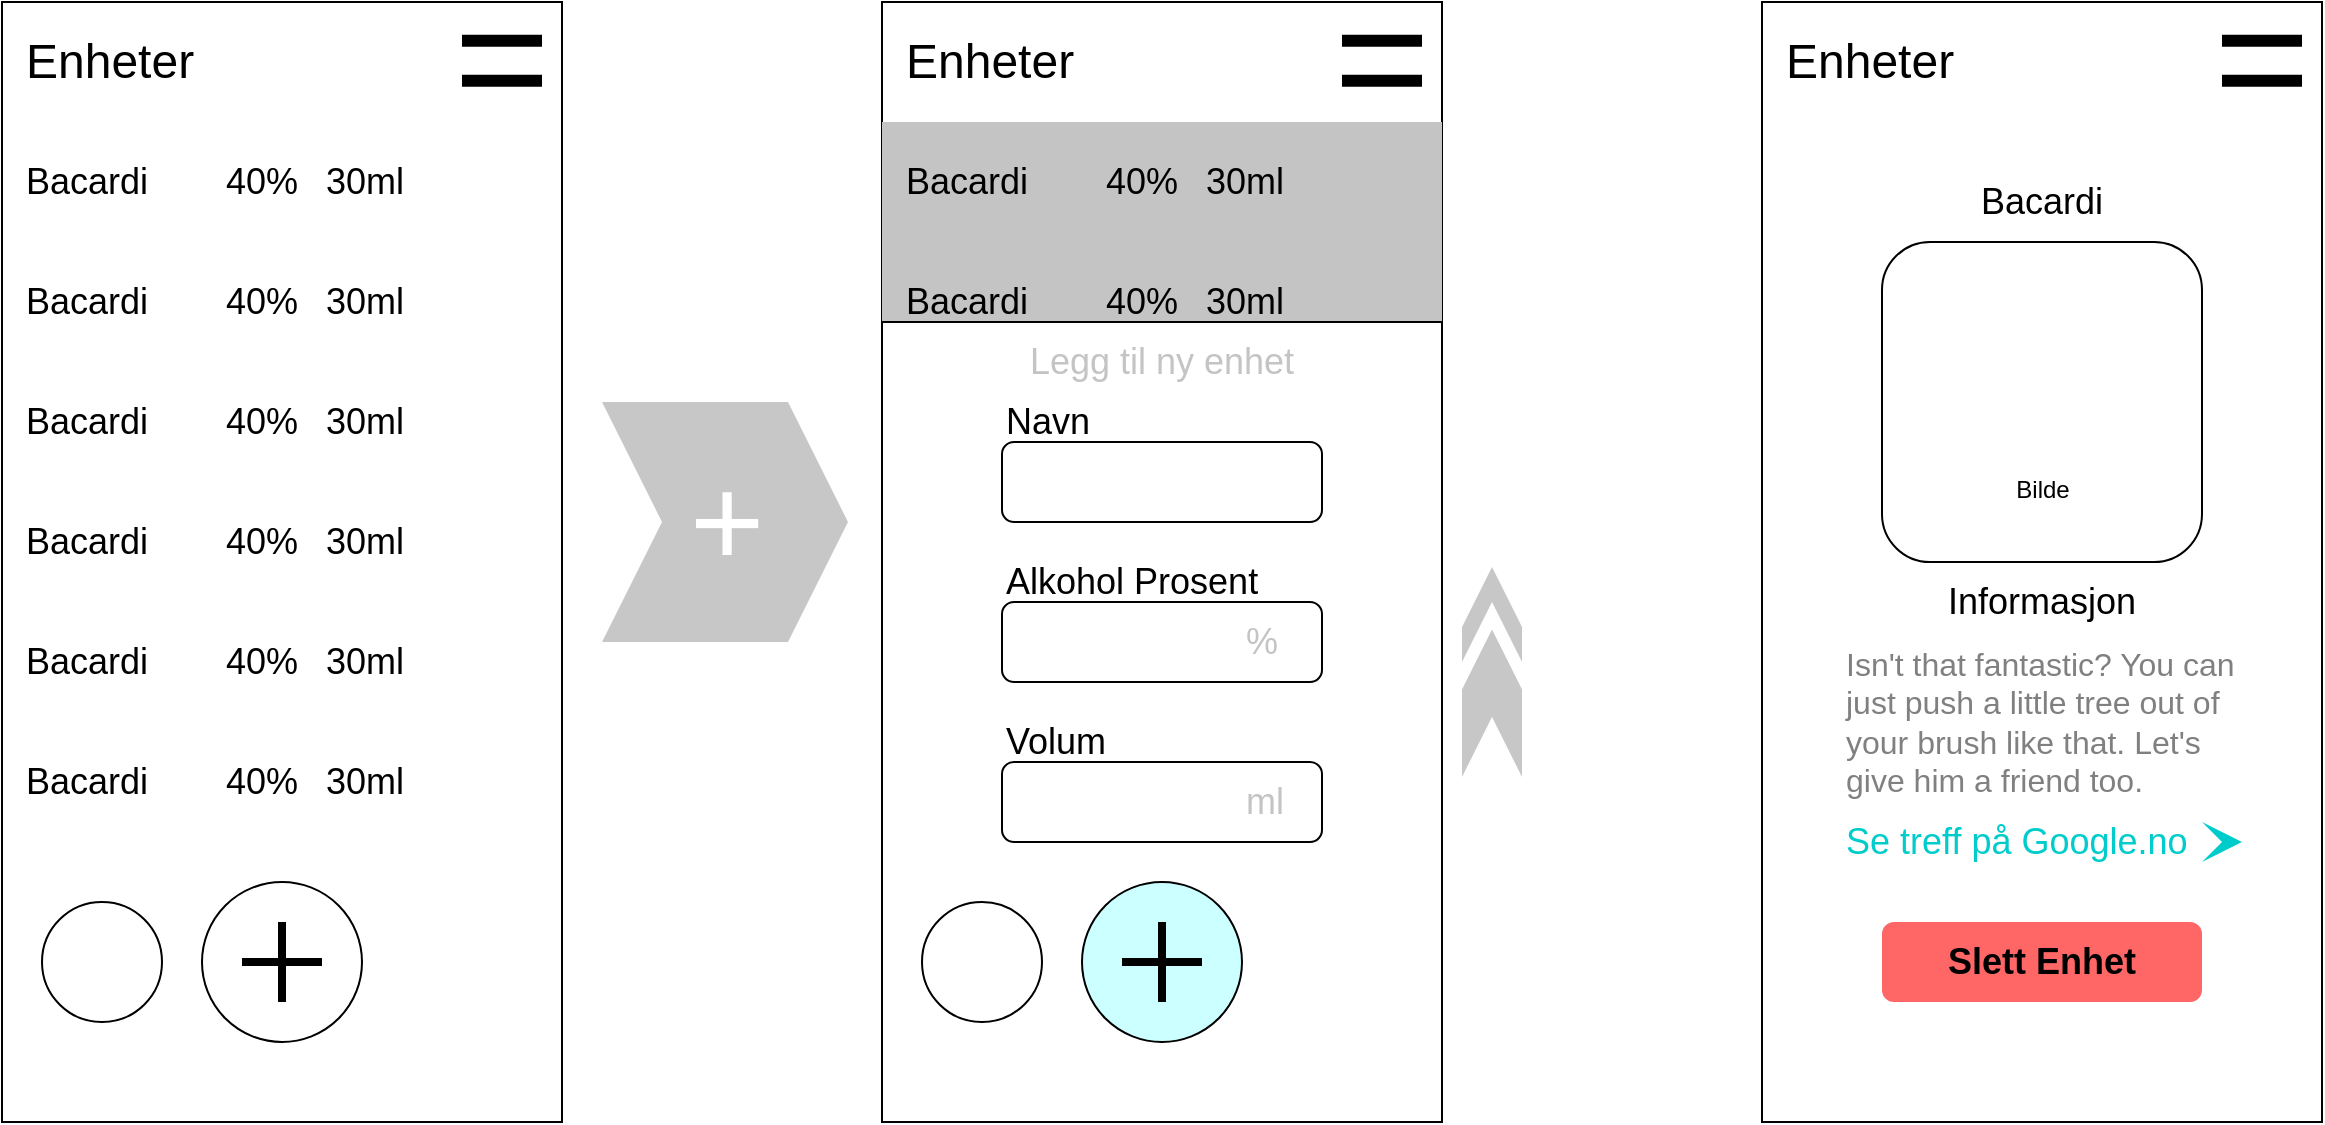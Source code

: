 <mxfile version="15.2.5" type="device"><diagram id="7_vzxhTbwXwMeLURRyNr" name="Page-1"><mxGraphModel dx="1627" dy="935" grid="1" gridSize="10" guides="1" tooltips="1" connect="0" arrows="0" fold="1" page="1" pageScale="1" pageWidth="827" pageHeight="1169" math="0" shadow="0"><root><mxCell id="0"/><mxCell id="1" value="Base Phone" style="locked=1;" parent="0"/><mxCell id="6KrHyGJjl-sLQc3RgJx--14" value="" style="rounded=0;whiteSpace=wrap;html=1;" parent="1" vertex="1"><mxGeometry width="280" height="560" as="geometry"/></mxCell><mxCell id="LEPAdyr9kieLyu3FZ4h3-8" value="" style="group;fillColor=none;strokeColor=none;" parent="1" vertex="1" connectable="0"><mxGeometry width="280" height="60" as="geometry"/></mxCell><mxCell id="6KrHyGJjl-sLQc3RgJx--41" value="Enheter" style="text;html=1;strokeColor=none;fillColor=none;align=left;verticalAlign=middle;whiteSpace=wrap;rounded=0;fontSize=24;" parent="LEPAdyr9kieLyu3FZ4h3-8" vertex="1"><mxGeometry x="10" y="10" width="190" height="40" as="geometry"/></mxCell><mxCell id="LEPAdyr9kieLyu3FZ4h3-6" value="" style="group;fillColor=none;" parent="LEPAdyr9kieLyu3FZ4h3-8" vertex="1" connectable="0"><mxGeometry x="220" width="60" height="60" as="geometry"/></mxCell><mxCell id="LEPAdyr9kieLyu3FZ4h3-5" value="" style="rounded=0;whiteSpace=wrap;html=1;fillColor=none;strokeColor=none;" parent="LEPAdyr9kieLyu3FZ4h3-6" vertex="1"><mxGeometry width="60" height="60" as="geometry"/></mxCell><mxCell id="N4ZxpNlvDH7QiRQBErcT-71" value="" style="endArrow=none;html=1;entryX=0;entryY=0;entryDx=0;entryDy=0;strokeWidth=6;exitX=1;exitY=0;exitDx=0;exitDy=0;rounded=1;sketch=0;" parent="LEPAdyr9kieLyu3FZ4h3-6" edge="1"><mxGeometry width="50" height="50" relative="1" as="geometry"><mxPoint x="50" y="19.32" as="sourcePoint"/><mxPoint x="10" y="19.32" as="targetPoint"/></mxGeometry></mxCell><mxCell id="N4ZxpNlvDH7QiRQBErcT-73" value="" style="endArrow=none;html=1;entryX=0;entryY=1;entryDx=0;entryDy=0;strokeWidth=6;exitX=1;exitY=1;exitDx=0;exitDy=0;" parent="LEPAdyr9kieLyu3FZ4h3-6" edge="1"><mxGeometry width="50" height="50" relative="1" as="geometry"><mxPoint x="50" y="39.32" as="sourcePoint"/><mxPoint x="10" y="39.32" as="targetPoint"/></mxGeometry></mxCell><mxCell id="LEPAdyr9kieLyu3FZ4h3-7" value="" style="rounded=0;whiteSpace=wrap;html=1;fillColor=none;strokeColor=none;" parent="LEPAdyr9kieLyu3FZ4h3-8" vertex="1"><mxGeometry width="280" height="60" as="geometry"/></mxCell><mxCell id="LEPAdyr9kieLyu3FZ4h3-207" value="" style="rounded=0;whiteSpace=wrap;html=1;" parent="1" vertex="1"><mxGeometry x="440" width="280" height="560" as="geometry"/></mxCell><mxCell id="LEPAdyr9kieLyu3FZ4h3-208" value="" style="group;fillColor=none;strokeColor=none;" parent="1" vertex="1" connectable="0"><mxGeometry x="440" width="280" height="60" as="geometry"/></mxCell><mxCell id="LEPAdyr9kieLyu3FZ4h3-209" value="Enheter" style="text;html=1;strokeColor=none;fillColor=none;align=left;verticalAlign=middle;whiteSpace=wrap;rounded=0;fontSize=24;" parent="LEPAdyr9kieLyu3FZ4h3-208" vertex="1"><mxGeometry x="10" y="10" width="190" height="40" as="geometry"/></mxCell><mxCell id="LEPAdyr9kieLyu3FZ4h3-210" value="" style="group;fillColor=none;" parent="LEPAdyr9kieLyu3FZ4h3-208" vertex="1" connectable="0"><mxGeometry x="220" width="60" height="60" as="geometry"/></mxCell><mxCell id="LEPAdyr9kieLyu3FZ4h3-211" value="" style="rounded=0;whiteSpace=wrap;html=1;fillColor=none;strokeColor=none;" parent="LEPAdyr9kieLyu3FZ4h3-210" vertex="1"><mxGeometry width="60" height="60" as="geometry"/></mxCell><mxCell id="LEPAdyr9kieLyu3FZ4h3-212" value="" style="endArrow=none;html=1;entryX=0;entryY=0;entryDx=0;entryDy=0;strokeWidth=6;exitX=1;exitY=0;exitDx=0;exitDy=0;rounded=1;sketch=0;" parent="LEPAdyr9kieLyu3FZ4h3-210" edge="1"><mxGeometry width="50" height="50" relative="1" as="geometry"><mxPoint x="50" y="19.32" as="sourcePoint"/><mxPoint x="10" y="19.32" as="targetPoint"/></mxGeometry></mxCell><mxCell id="LEPAdyr9kieLyu3FZ4h3-213" value="" style="endArrow=none;html=1;entryX=0;entryY=1;entryDx=0;entryDy=0;strokeWidth=6;exitX=1;exitY=1;exitDx=0;exitDy=0;" parent="LEPAdyr9kieLyu3FZ4h3-210" edge="1"><mxGeometry width="50" height="50" relative="1" as="geometry"><mxPoint x="50" y="39.32" as="sourcePoint"/><mxPoint x="10" y="39.32" as="targetPoint"/></mxGeometry></mxCell><mxCell id="LEPAdyr9kieLyu3FZ4h3-214" value="" style="rounded=0;whiteSpace=wrap;html=1;fillColor=none;strokeColor=none;" parent="LEPAdyr9kieLyu3FZ4h3-208" vertex="1"><mxGeometry width="280" height="60" as="geometry"/></mxCell><mxCell id="LEPAdyr9kieLyu3FZ4h3-330" value="" style="rounded=0;whiteSpace=wrap;html=1;" parent="1" vertex="1"><mxGeometry x="880" width="280" height="560" as="geometry"/></mxCell><mxCell id="LEPAdyr9kieLyu3FZ4h3-331" value="" style="group;fillColor=none;strokeColor=none;" parent="1" vertex="1" connectable="0"><mxGeometry x="880" width="280" height="60" as="geometry"/></mxCell><mxCell id="LEPAdyr9kieLyu3FZ4h3-332" value="Enheter" style="text;html=1;strokeColor=none;fillColor=none;align=left;verticalAlign=middle;whiteSpace=wrap;rounded=0;fontSize=24;" parent="LEPAdyr9kieLyu3FZ4h3-331" vertex="1"><mxGeometry x="10" y="10" width="190" height="40" as="geometry"/></mxCell><mxCell id="LEPAdyr9kieLyu3FZ4h3-333" value="" style="group;fillColor=none;" parent="LEPAdyr9kieLyu3FZ4h3-331" vertex="1" connectable="0"><mxGeometry x="220" width="60" height="60" as="geometry"/></mxCell><mxCell id="LEPAdyr9kieLyu3FZ4h3-334" value="" style="rounded=0;whiteSpace=wrap;html=1;fillColor=none;strokeColor=none;" parent="LEPAdyr9kieLyu3FZ4h3-333" vertex="1"><mxGeometry width="60" height="60" as="geometry"/></mxCell><mxCell id="LEPAdyr9kieLyu3FZ4h3-335" value="" style="endArrow=none;html=1;entryX=0;entryY=0;entryDx=0;entryDy=0;strokeWidth=6;exitX=1;exitY=0;exitDx=0;exitDy=0;rounded=1;sketch=0;" parent="LEPAdyr9kieLyu3FZ4h3-333" edge="1"><mxGeometry width="50" height="50" relative="1" as="geometry"><mxPoint x="50" y="19.32" as="sourcePoint"/><mxPoint x="10" y="19.32" as="targetPoint"/></mxGeometry></mxCell><mxCell id="LEPAdyr9kieLyu3FZ4h3-336" value="" style="endArrow=none;html=1;entryX=0;entryY=1;entryDx=0;entryDy=0;strokeWidth=6;exitX=1;exitY=1;exitDx=0;exitDy=0;" parent="LEPAdyr9kieLyu3FZ4h3-333" edge="1"><mxGeometry width="50" height="50" relative="1" as="geometry"><mxPoint x="50" y="39.32" as="sourcePoint"/><mxPoint x="10" y="39.32" as="targetPoint"/></mxGeometry></mxCell><mxCell id="LEPAdyr9kieLyu3FZ4h3-337" value="" style="rounded=0;whiteSpace=wrap;html=1;fillColor=none;strokeColor=none;" parent="LEPAdyr9kieLyu3FZ4h3-331" vertex="1"><mxGeometry width="280" height="60" as="geometry"/></mxCell><mxCell id="LEPAdyr9kieLyu3FZ4h3-95" value="Phone Content" style="" parent="0"/><mxCell id="LEPAdyr9kieLyu3FZ4h3-96" value="" style="rounded=0;whiteSpace=wrap;html=1;fontSize=24;strokeColor=none;align=left;fillColor=none;" parent="LEPAdyr9kieLyu3FZ4h3-95" vertex="1"><mxGeometry y="60" width="280" height="500" as="geometry"/></mxCell><mxCell id="LEPAdyr9kieLyu3FZ4h3-97" value="" style="group" parent="LEPAdyr9kieLyu3FZ4h3-95" vertex="1" connectable="0"><mxGeometry y="60" width="280" height="60" as="geometry"/></mxCell><mxCell id="LEPAdyr9kieLyu3FZ4h3-98" value="" style="rounded=0;whiteSpace=wrap;html=1;strokeColor=none;fillColor=none;" parent="LEPAdyr9kieLyu3FZ4h3-97" vertex="1"><mxGeometry width="280" height="60" as="geometry"/></mxCell><mxCell id="LEPAdyr9kieLyu3FZ4h3-100" value="Bacardi" style="text;html=1;strokeColor=none;fillColor=none;align=left;verticalAlign=middle;whiteSpace=wrap;rounded=0;fontSize=18;fontStyle=0" parent="LEPAdyr9kieLyu3FZ4h3-97" vertex="1"><mxGeometry x="10" y="10" width="100" height="40" as="geometry"/></mxCell><mxCell id="LEPAdyr9kieLyu3FZ4h3-101" value="40%" style="text;html=1;strokeColor=none;fillColor=none;align=left;verticalAlign=middle;whiteSpace=wrap;rounded=0;fontSize=18;fontStyle=0" parent="LEPAdyr9kieLyu3FZ4h3-97" vertex="1"><mxGeometry x="110" y="10" width="50" height="40" as="geometry"/></mxCell><mxCell id="LEPAdyr9kieLyu3FZ4h3-102" value="30ml" style="text;html=1;strokeColor=none;fillColor=none;align=left;verticalAlign=middle;whiteSpace=wrap;rounded=0;fontSize=18;fontStyle=0" parent="LEPAdyr9kieLyu3FZ4h3-97" vertex="1"><mxGeometry x="160" y="10" width="50" height="40" as="geometry"/></mxCell><mxCell id="LEPAdyr9kieLyu3FZ4h3-268" value="" style="shape=image;html=1;verticalAlign=top;verticalLabelPosition=bottom;labelBackgroundColor=#ffffff;imageAspect=0;aspect=fixed;image=https://cdn1.iconfinder.com/data/icons/metroicons/black/i.png;rounded=1;fontSize=17;fontColor=#00CCCC;strokeColor=#00CCCC;fillColor=#C7C7C7;" parent="LEPAdyr9kieLyu3FZ4h3-97" vertex="1"><mxGeometry x="230" y="10" width="40" height="40" as="geometry"/></mxCell><mxCell id="LEPAdyr9kieLyu3FZ4h3-228" value="" style="rounded=0;whiteSpace=wrap;html=1;fontSize=24;strokeColor=none;align=left;fillColor=#C4C4C4;" parent="LEPAdyr9kieLyu3FZ4h3-95" vertex="1"><mxGeometry x="440" y="60" width="280" height="500" as="geometry"/></mxCell><mxCell id="LEPAdyr9kieLyu3FZ4h3-241" value="" style="group" parent="LEPAdyr9kieLyu3FZ4h3-95" vertex="1" connectable="0"><mxGeometry x="440" y="180" width="280" height="60" as="geometry"/></mxCell><mxCell id="LEPAdyr9kieLyu3FZ4h3-242" value="" style="rounded=0;whiteSpace=wrap;html=1;strokeColor=none;fillColor=none;" parent="LEPAdyr9kieLyu3FZ4h3-241" vertex="1"><mxGeometry width="280" height="60" as="geometry"/></mxCell><mxCell id="LEPAdyr9kieLyu3FZ4h3-243" value="" style="shape=image;html=1;verticalAlign=top;verticalLabelPosition=bottom;labelBackgroundColor=#ffffff;imageAspect=0;aspect=fixed;image=https://cdn1.iconfinder.com/data/icons/freeline/32/drink_glass_liquor_vine_wine-128.png;strokeColor=default;fillColor=default;" parent="LEPAdyr9kieLyu3FZ4h3-241" vertex="1"><mxGeometry x="10" y="10" width="40" height="40" as="geometry"/></mxCell><mxCell id="LEPAdyr9kieLyu3FZ4h3-244" value="Bacardi" style="text;html=1;strokeColor=none;fillColor=none;align=left;verticalAlign=middle;whiteSpace=wrap;rounded=0;fontSize=18;fontStyle=0" parent="LEPAdyr9kieLyu3FZ4h3-241" vertex="1"><mxGeometry x="60" y="10" width="100" height="40" as="geometry"/></mxCell><mxCell id="LEPAdyr9kieLyu3FZ4h3-245" value="40%" style="text;html=1;strokeColor=none;fillColor=none;align=left;verticalAlign=middle;whiteSpace=wrap;rounded=0;fontSize=18;fontStyle=0" parent="LEPAdyr9kieLyu3FZ4h3-241" vertex="1"><mxGeometry x="160" y="10" width="50" height="40" as="geometry"/></mxCell><mxCell id="LEPAdyr9kieLyu3FZ4h3-246" value="30ml" style="text;html=1;strokeColor=none;fillColor=none;align=left;verticalAlign=middle;whiteSpace=wrap;rounded=0;fontSize=18;fontStyle=0" parent="LEPAdyr9kieLyu3FZ4h3-241" vertex="1"><mxGeometry x="210" y="10" width="50" height="40" as="geometry"/></mxCell><mxCell id="LEPAdyr9kieLyu3FZ4h3-316" value="" style="group" parent="LEPAdyr9kieLyu3FZ4h3-95" vertex="1" connectable="0"><mxGeometry x="440" y="120" width="280" height="60" as="geometry"/></mxCell><mxCell id="LEPAdyr9kieLyu3FZ4h3-317" value="" style="rounded=0;whiteSpace=wrap;html=1;strokeColor=none;fillColor=none;" parent="LEPAdyr9kieLyu3FZ4h3-316" vertex="1"><mxGeometry width="280" height="60" as="geometry"/></mxCell><mxCell id="LEPAdyr9kieLyu3FZ4h3-318" value="Bacardi" style="text;html=1;strokeColor=none;fillColor=none;align=left;verticalAlign=middle;whiteSpace=wrap;rounded=0;fontSize=18;fontStyle=0" parent="LEPAdyr9kieLyu3FZ4h3-316" vertex="1"><mxGeometry x="10" y="10" width="100" height="40" as="geometry"/></mxCell><mxCell id="LEPAdyr9kieLyu3FZ4h3-319" value="40%" style="text;html=1;strokeColor=none;fillColor=none;align=left;verticalAlign=middle;whiteSpace=wrap;rounded=0;fontSize=18;fontStyle=0" parent="LEPAdyr9kieLyu3FZ4h3-316" vertex="1"><mxGeometry x="110" y="10" width="50" height="40" as="geometry"/></mxCell><mxCell id="LEPAdyr9kieLyu3FZ4h3-320" value="30ml" style="text;html=1;strokeColor=none;fillColor=none;align=left;verticalAlign=middle;whiteSpace=wrap;rounded=0;fontSize=18;fontStyle=0" parent="LEPAdyr9kieLyu3FZ4h3-316" vertex="1"><mxGeometry x="160" y="10" width="50" height="40" as="geometry"/></mxCell><mxCell id="LEPAdyr9kieLyu3FZ4h3-321" value="" style="shape=image;html=1;verticalAlign=top;verticalLabelPosition=bottom;labelBackgroundColor=#ffffff;imageAspect=0;aspect=fixed;image=https://cdn1.iconfinder.com/data/icons/metroicons/black/i.png;rounded=1;fontSize=17;fontColor=#00CCCC;strokeColor=#00CCCC;fillColor=#C7C7C7;" parent="LEPAdyr9kieLyu3FZ4h3-316" vertex="1"><mxGeometry x="230" y="10" width="40" height="40" as="geometry"/></mxCell><mxCell id="LEPAdyr9kieLyu3FZ4h3-248" value="" style="rounded=0;whiteSpace=wrap;html=1;fontSize=18;strokeColor=default;fillColor=#FFFFFF;align=left;" parent="LEPAdyr9kieLyu3FZ4h3-95" vertex="1"><mxGeometry x="440" y="160" width="280" height="400" as="geometry"/></mxCell><mxCell id="LEPAdyr9kieLyu3FZ4h3-249" value="Legg til ny enhet" style="text;html=1;strokeColor=none;fillColor=none;align=center;verticalAlign=middle;whiteSpace=wrap;rounded=0;fontSize=18;fontColor=#C4C4C4;" parent="LEPAdyr9kieLyu3FZ4h3-95" vertex="1"><mxGeometry x="440" y="160" width="280" height="40" as="geometry"/></mxCell><mxCell id="LEPAdyr9kieLyu3FZ4h3-252" value="" style="group" parent="LEPAdyr9kieLyu3FZ4h3-95" vertex="1" connectable="0"><mxGeometry x="500" y="200" width="160" height="60" as="geometry"/></mxCell><mxCell id="LEPAdyr9kieLyu3FZ4h3-250" value="" style="rounded=1;whiteSpace=wrap;html=1;fontSize=18;fontColor=#C4C4C4;strokeColor=default;fillColor=#FFFFFF;align=left;" parent="LEPAdyr9kieLyu3FZ4h3-252" vertex="1"><mxGeometry y="20" width="160" height="40" as="geometry"/></mxCell><mxCell id="LEPAdyr9kieLyu3FZ4h3-251" value="Navn" style="text;html=1;strokeColor=none;fillColor=none;align=left;verticalAlign=middle;whiteSpace=wrap;rounded=0;fontSize=18;fontColor=#000000;" parent="LEPAdyr9kieLyu3FZ4h3-252" vertex="1"><mxGeometry width="160" height="20" as="geometry"/></mxCell><mxCell id="LEPAdyr9kieLyu3FZ4h3-253" value="" style="group" parent="LEPAdyr9kieLyu3FZ4h3-95" vertex="1" connectable="0"><mxGeometry x="500" y="280" width="160" height="60" as="geometry"/></mxCell><mxCell id="LEPAdyr9kieLyu3FZ4h3-254" value="" style="rounded=1;whiteSpace=wrap;html=1;fontSize=18;fontColor=#C4C4C4;strokeColor=default;fillColor=#FFFFFF;align=left;" parent="LEPAdyr9kieLyu3FZ4h3-253" vertex="1"><mxGeometry y="20" width="160" height="40" as="geometry"/></mxCell><mxCell id="LEPAdyr9kieLyu3FZ4h3-255" value="Alkohol Prosent" style="text;html=1;strokeColor=none;fillColor=none;align=left;verticalAlign=middle;whiteSpace=wrap;rounded=0;fontSize=18;fontColor=#000000;" parent="LEPAdyr9kieLyu3FZ4h3-253" vertex="1"><mxGeometry width="160" height="20" as="geometry"/></mxCell><mxCell id="LEPAdyr9kieLyu3FZ4h3-260" value="%" style="text;html=1;strokeColor=none;fillColor=none;align=left;verticalAlign=middle;whiteSpace=wrap;rounded=0;fontSize=18;fontColor=#C4C4C4;" parent="LEPAdyr9kieLyu3FZ4h3-253" vertex="1"><mxGeometry x="120" y="20" width="40" height="40" as="geometry"/></mxCell><mxCell id="LEPAdyr9kieLyu3FZ4h3-310" value="" style="group" parent="LEPAdyr9kieLyu3FZ4h3-95" vertex="1" connectable="0"><mxGeometry x="440" y="60" width="280" height="60" as="geometry"/></mxCell><mxCell id="LEPAdyr9kieLyu3FZ4h3-311" value="" style="rounded=0;whiteSpace=wrap;html=1;strokeColor=none;fillColor=none;" parent="LEPAdyr9kieLyu3FZ4h3-310" vertex="1"><mxGeometry width="280" height="60" as="geometry"/></mxCell><mxCell id="LEPAdyr9kieLyu3FZ4h3-312" value="Bacardi" style="text;html=1;strokeColor=none;fillColor=none;align=left;verticalAlign=middle;whiteSpace=wrap;rounded=0;fontSize=18;fontStyle=0" parent="LEPAdyr9kieLyu3FZ4h3-310" vertex="1"><mxGeometry x="10" y="10" width="100" height="40" as="geometry"/></mxCell><mxCell id="LEPAdyr9kieLyu3FZ4h3-313" value="40%" style="text;html=1;strokeColor=none;fillColor=none;align=left;verticalAlign=middle;whiteSpace=wrap;rounded=0;fontSize=18;fontStyle=0" parent="LEPAdyr9kieLyu3FZ4h3-310" vertex="1"><mxGeometry x="110" y="10" width="50" height="40" as="geometry"/></mxCell><mxCell id="LEPAdyr9kieLyu3FZ4h3-314" value="30ml" style="text;html=1;strokeColor=none;fillColor=none;align=left;verticalAlign=middle;whiteSpace=wrap;rounded=0;fontSize=18;fontStyle=0" parent="LEPAdyr9kieLyu3FZ4h3-310" vertex="1"><mxGeometry x="160" y="10" width="50" height="40" as="geometry"/></mxCell><mxCell id="LEPAdyr9kieLyu3FZ4h3-315" value="" style="shape=image;html=1;verticalAlign=top;verticalLabelPosition=bottom;labelBackgroundColor=#ffffff;imageAspect=0;aspect=fixed;image=https://cdn1.iconfinder.com/data/icons/metroicons/black/i.png;rounded=1;fontSize=17;fontColor=#00CCCC;strokeColor=#00CCCC;fillColor=#C7C7C7;" parent="LEPAdyr9kieLyu3FZ4h3-310" vertex="1"><mxGeometry x="230" y="10" width="40" height="40" as="geometry"/></mxCell><mxCell id="LEPAdyr9kieLyu3FZ4h3-256" value="" style="group" parent="LEPAdyr9kieLyu3FZ4h3-95" vertex="1" connectable="0"><mxGeometry x="500" y="360" width="160" height="60" as="geometry"/></mxCell><mxCell id="LEPAdyr9kieLyu3FZ4h3-257" value="" style="rounded=1;whiteSpace=wrap;html=1;fontSize=18;fontColor=#C4C4C4;strokeColor=default;fillColor=#FFFFFF;align=left;" parent="LEPAdyr9kieLyu3FZ4h3-256" vertex="1"><mxGeometry y="20" width="160" height="40" as="geometry"/></mxCell><mxCell id="LEPAdyr9kieLyu3FZ4h3-258" value="Volum" style="text;html=1;strokeColor=none;fillColor=none;align=left;verticalAlign=middle;whiteSpace=wrap;rounded=0;fontSize=18;fontColor=#000000;" parent="LEPAdyr9kieLyu3FZ4h3-256" vertex="1"><mxGeometry width="160" height="20" as="geometry"/></mxCell><mxCell id="LEPAdyr9kieLyu3FZ4h3-259" value="ml" style="text;html=1;strokeColor=none;fillColor=none;align=left;verticalAlign=middle;whiteSpace=wrap;rounded=0;fontSize=18;fontColor=#C4C4C4;" parent="LEPAdyr9kieLyu3FZ4h3-256" vertex="1"><mxGeometry x="120" y="20" width="40" height="40" as="geometry"/></mxCell><mxCell id="LEPAdyr9kieLyu3FZ4h3-279" value="" style="group" parent="LEPAdyr9kieLyu3FZ4h3-95" vertex="1" connectable="0"><mxGeometry y="120" width="280" height="60" as="geometry"/></mxCell><mxCell id="LEPAdyr9kieLyu3FZ4h3-280" value="" style="rounded=0;whiteSpace=wrap;html=1;strokeColor=none;fillColor=none;" parent="LEPAdyr9kieLyu3FZ4h3-279" vertex="1"><mxGeometry width="280" height="60" as="geometry"/></mxCell><mxCell id="LEPAdyr9kieLyu3FZ4h3-281" value="Bacardi" style="text;html=1;strokeColor=none;fillColor=none;align=left;verticalAlign=middle;whiteSpace=wrap;rounded=0;fontSize=18;fontStyle=0" parent="LEPAdyr9kieLyu3FZ4h3-279" vertex="1"><mxGeometry x="10" y="10" width="100" height="40" as="geometry"/></mxCell><mxCell id="LEPAdyr9kieLyu3FZ4h3-282" value="40%" style="text;html=1;strokeColor=none;fillColor=none;align=left;verticalAlign=middle;whiteSpace=wrap;rounded=0;fontSize=18;fontStyle=0" parent="LEPAdyr9kieLyu3FZ4h3-279" vertex="1"><mxGeometry x="110" y="10" width="50" height="40" as="geometry"/></mxCell><mxCell id="LEPAdyr9kieLyu3FZ4h3-283" value="30ml" style="text;html=1;strokeColor=none;fillColor=none;align=left;verticalAlign=middle;whiteSpace=wrap;rounded=0;fontSize=18;fontStyle=0" parent="LEPAdyr9kieLyu3FZ4h3-279" vertex="1"><mxGeometry x="160" y="10" width="50" height="40" as="geometry"/></mxCell><mxCell id="LEPAdyr9kieLyu3FZ4h3-284" value="" style="shape=image;html=1;verticalAlign=top;verticalLabelPosition=bottom;labelBackgroundColor=#ffffff;imageAspect=0;aspect=fixed;image=https://cdn1.iconfinder.com/data/icons/metroicons/black/i.png;rounded=1;fontSize=17;fontColor=#00CCCC;strokeColor=#00CCCC;fillColor=#C7C7C7;" parent="LEPAdyr9kieLyu3FZ4h3-279" vertex="1"><mxGeometry x="230" y="10" width="40" height="40" as="geometry"/></mxCell><mxCell id="LEPAdyr9kieLyu3FZ4h3-286" value="" style="group" parent="LEPAdyr9kieLyu3FZ4h3-95" vertex="1" connectable="0"><mxGeometry y="180" width="280" height="60" as="geometry"/></mxCell><mxCell id="LEPAdyr9kieLyu3FZ4h3-287" value="" style="rounded=0;whiteSpace=wrap;html=1;strokeColor=none;fillColor=none;" parent="LEPAdyr9kieLyu3FZ4h3-286" vertex="1"><mxGeometry width="280" height="60" as="geometry"/></mxCell><mxCell id="LEPAdyr9kieLyu3FZ4h3-288" value="Bacardi" style="text;html=1;strokeColor=none;fillColor=none;align=left;verticalAlign=middle;whiteSpace=wrap;rounded=0;fontSize=18;fontStyle=0" parent="LEPAdyr9kieLyu3FZ4h3-286" vertex="1"><mxGeometry x="10" y="10" width="100" height="40" as="geometry"/></mxCell><mxCell id="LEPAdyr9kieLyu3FZ4h3-289" value="40%" style="text;html=1;strokeColor=none;fillColor=none;align=left;verticalAlign=middle;whiteSpace=wrap;rounded=0;fontSize=18;fontStyle=0" parent="LEPAdyr9kieLyu3FZ4h3-286" vertex="1"><mxGeometry x="110" y="10" width="50" height="40" as="geometry"/></mxCell><mxCell id="LEPAdyr9kieLyu3FZ4h3-290" value="30ml" style="text;html=1;strokeColor=none;fillColor=none;align=left;verticalAlign=middle;whiteSpace=wrap;rounded=0;fontSize=18;fontStyle=0" parent="LEPAdyr9kieLyu3FZ4h3-286" vertex="1"><mxGeometry x="160" y="10" width="50" height="40" as="geometry"/></mxCell><mxCell id="LEPAdyr9kieLyu3FZ4h3-291" value="" style="shape=image;html=1;verticalAlign=top;verticalLabelPosition=bottom;labelBackgroundColor=#ffffff;imageAspect=0;aspect=fixed;image=https://cdn1.iconfinder.com/data/icons/metroicons/black/i.png;rounded=1;fontSize=17;fontColor=#00CCCC;strokeColor=#00CCCC;fillColor=#C7C7C7;" parent="LEPAdyr9kieLyu3FZ4h3-286" vertex="1"><mxGeometry x="230" y="10" width="40" height="40" as="geometry"/></mxCell><mxCell id="LEPAdyr9kieLyu3FZ4h3-292" value="" style="group" parent="LEPAdyr9kieLyu3FZ4h3-95" vertex="1" connectable="0"><mxGeometry y="240" width="280" height="60" as="geometry"/></mxCell><mxCell id="LEPAdyr9kieLyu3FZ4h3-293" value="" style="rounded=0;whiteSpace=wrap;html=1;strokeColor=none;fillColor=none;" parent="LEPAdyr9kieLyu3FZ4h3-292" vertex="1"><mxGeometry width="280" height="60" as="geometry"/></mxCell><mxCell id="LEPAdyr9kieLyu3FZ4h3-294" value="Bacardi" style="text;html=1;strokeColor=none;fillColor=none;align=left;verticalAlign=middle;whiteSpace=wrap;rounded=0;fontSize=18;fontStyle=0" parent="LEPAdyr9kieLyu3FZ4h3-292" vertex="1"><mxGeometry x="10" y="10" width="100" height="40" as="geometry"/></mxCell><mxCell id="LEPAdyr9kieLyu3FZ4h3-295" value="40%" style="text;html=1;strokeColor=none;fillColor=none;align=left;verticalAlign=middle;whiteSpace=wrap;rounded=0;fontSize=18;fontStyle=0" parent="LEPAdyr9kieLyu3FZ4h3-292" vertex="1"><mxGeometry x="110" y="10" width="50" height="40" as="geometry"/></mxCell><mxCell id="LEPAdyr9kieLyu3FZ4h3-296" value="30ml" style="text;html=1;strokeColor=none;fillColor=none;align=left;verticalAlign=middle;whiteSpace=wrap;rounded=0;fontSize=18;fontStyle=0" parent="LEPAdyr9kieLyu3FZ4h3-292" vertex="1"><mxGeometry x="160" y="10" width="50" height="40" as="geometry"/></mxCell><mxCell id="LEPAdyr9kieLyu3FZ4h3-297" value="" style="shape=image;html=1;verticalAlign=top;verticalLabelPosition=bottom;labelBackgroundColor=#ffffff;imageAspect=0;aspect=fixed;image=https://cdn1.iconfinder.com/data/icons/metroicons/black/i.png;rounded=1;fontSize=17;fontColor=#00CCCC;strokeColor=#00CCCC;fillColor=#C7C7C7;" parent="LEPAdyr9kieLyu3FZ4h3-292" vertex="1"><mxGeometry x="230" y="10" width="40" height="40" as="geometry"/></mxCell><mxCell id="LEPAdyr9kieLyu3FZ4h3-298" value="" style="group" parent="LEPAdyr9kieLyu3FZ4h3-95" vertex="1" connectable="0"><mxGeometry y="300" width="280" height="60" as="geometry"/></mxCell><mxCell id="LEPAdyr9kieLyu3FZ4h3-299" value="" style="rounded=0;whiteSpace=wrap;html=1;strokeColor=none;fillColor=none;" parent="LEPAdyr9kieLyu3FZ4h3-298" vertex="1"><mxGeometry width="280" height="60" as="geometry"/></mxCell><mxCell id="LEPAdyr9kieLyu3FZ4h3-300" value="Bacardi" style="text;html=1;strokeColor=none;fillColor=none;align=left;verticalAlign=middle;whiteSpace=wrap;rounded=0;fontSize=18;fontStyle=0" parent="LEPAdyr9kieLyu3FZ4h3-298" vertex="1"><mxGeometry x="10" y="10" width="100" height="40" as="geometry"/></mxCell><mxCell id="LEPAdyr9kieLyu3FZ4h3-301" value="40%" style="text;html=1;strokeColor=none;fillColor=none;align=left;verticalAlign=middle;whiteSpace=wrap;rounded=0;fontSize=18;fontStyle=0" parent="LEPAdyr9kieLyu3FZ4h3-298" vertex="1"><mxGeometry x="110" y="10" width="50" height="40" as="geometry"/></mxCell><mxCell id="LEPAdyr9kieLyu3FZ4h3-302" value="30ml" style="text;html=1;strokeColor=none;fillColor=none;align=left;verticalAlign=middle;whiteSpace=wrap;rounded=0;fontSize=18;fontStyle=0" parent="LEPAdyr9kieLyu3FZ4h3-298" vertex="1"><mxGeometry x="160" y="10" width="50" height="40" as="geometry"/></mxCell><mxCell id="LEPAdyr9kieLyu3FZ4h3-303" value="" style="shape=image;html=1;verticalAlign=top;verticalLabelPosition=bottom;labelBackgroundColor=#ffffff;imageAspect=0;aspect=fixed;image=https://cdn1.iconfinder.com/data/icons/metroicons/black/i.png;rounded=1;fontSize=17;fontColor=#00CCCC;strokeColor=#00CCCC;fillColor=#C7C7C7;" parent="LEPAdyr9kieLyu3FZ4h3-298" vertex="1"><mxGeometry x="230" y="10" width="40" height="40" as="geometry"/></mxCell><mxCell id="LEPAdyr9kieLyu3FZ4h3-304" value="" style="group" parent="LEPAdyr9kieLyu3FZ4h3-95" vertex="1" connectable="0"><mxGeometry y="360" width="280" height="60" as="geometry"/></mxCell><mxCell id="LEPAdyr9kieLyu3FZ4h3-305" value="" style="rounded=0;whiteSpace=wrap;html=1;strokeColor=none;fillColor=none;" parent="LEPAdyr9kieLyu3FZ4h3-304" vertex="1"><mxGeometry width="280" height="60" as="geometry"/></mxCell><mxCell id="LEPAdyr9kieLyu3FZ4h3-306" value="Bacardi" style="text;html=1;strokeColor=none;fillColor=none;align=left;verticalAlign=middle;whiteSpace=wrap;rounded=0;fontSize=18;fontStyle=0" parent="LEPAdyr9kieLyu3FZ4h3-304" vertex="1"><mxGeometry x="10" y="10" width="100" height="40" as="geometry"/></mxCell><mxCell id="LEPAdyr9kieLyu3FZ4h3-307" value="40%" style="text;html=1;strokeColor=none;fillColor=none;align=left;verticalAlign=middle;whiteSpace=wrap;rounded=0;fontSize=18;fontStyle=0" parent="LEPAdyr9kieLyu3FZ4h3-304" vertex="1"><mxGeometry x="110" y="10" width="50" height="40" as="geometry"/></mxCell><mxCell id="LEPAdyr9kieLyu3FZ4h3-308" value="30ml" style="text;html=1;strokeColor=none;fillColor=none;align=left;verticalAlign=middle;whiteSpace=wrap;rounded=0;fontSize=18;fontStyle=0" parent="LEPAdyr9kieLyu3FZ4h3-304" vertex="1"><mxGeometry x="160" y="10" width="50" height="40" as="geometry"/></mxCell><mxCell id="LEPAdyr9kieLyu3FZ4h3-309" value="" style="shape=image;html=1;verticalAlign=top;verticalLabelPosition=bottom;labelBackgroundColor=#ffffff;imageAspect=0;aspect=fixed;image=https://cdn1.iconfinder.com/data/icons/metroicons/black/i.png;rounded=1;fontSize=17;fontColor=#00CCCC;strokeColor=#00CCCC;fillColor=#C7C7C7;" parent="LEPAdyr9kieLyu3FZ4h3-304" vertex="1"><mxGeometry x="230" y="10" width="40" height="40" as="geometry"/></mxCell><mxCell id="qMuy_Qa8N-aE5JVLDrtA-5" value="" style="group" vertex="1" connectable="0" parent="LEPAdyr9kieLyu3FZ4h3-95"><mxGeometry x="940" y="120" width="160" height="160" as="geometry"/></mxCell><mxCell id="qMuy_Qa8N-aE5JVLDrtA-2" value="" style="rounded=1;whiteSpace=wrap;html=1;" vertex="1" parent="qMuy_Qa8N-aE5JVLDrtA-5"><mxGeometry width="160" height="160" as="geometry"/></mxCell><mxCell id="qMuy_Qa8N-aE5JVLDrtA-4" value="Bilde" style="shape=image;html=1;verticalAlign=top;verticalLabelPosition=bottom;labelBackgroundColor=#ffffff;imageAspect=0;aspect=fixed;image=https://cdn1.iconfinder.com/data/icons/feather-2/24/image-128.png" vertex="1" parent="qMuy_Qa8N-aE5JVLDrtA-5"><mxGeometry x="50" y="50" width="60" height="60" as="geometry"/></mxCell><mxCell id="qMuy_Qa8N-aE5JVLDrtA-6" value="Bacardi" style="text;html=1;strokeColor=none;fillColor=none;align=center;verticalAlign=middle;whiteSpace=wrap;rounded=0;fontSize=18;" vertex="1" parent="LEPAdyr9kieLyu3FZ4h3-95"><mxGeometry x="920" y="80" width="200" height="40" as="geometry"/></mxCell><mxCell id="qMuy_Qa8N-aE5JVLDrtA-9" value="" style="group;fillColor=none;" vertex="1" connectable="0" parent="LEPAdyr9kieLyu3FZ4h3-95"><mxGeometry x="940" y="460" width="160" height="40" as="geometry"/></mxCell><mxCell id="qMuy_Qa8N-aE5JVLDrtA-7" value="" style="rounded=1;whiteSpace=wrap;html=1;fontSize=18;align=center;strokeColor=none;fillColor=#FF6666;" vertex="1" parent="qMuy_Qa8N-aE5JVLDrtA-9"><mxGeometry width="160" height="40" as="geometry"/></mxCell><mxCell id="qMuy_Qa8N-aE5JVLDrtA-8" value="Slett Enhet" style="text;html=1;strokeColor=none;fillColor=none;align=center;verticalAlign=middle;whiteSpace=wrap;rounded=0;fontSize=18;fontStyle=1" vertex="1" parent="qMuy_Qa8N-aE5JVLDrtA-9"><mxGeometry x="30" width="100" height="40" as="geometry"/></mxCell><mxCell id="qMuy_Qa8N-aE5JVLDrtA-10" value="Isn't that fantastic? You can just push a little tree out of your brush like that. Let's give him a friend too." style="text;html=1;strokeColor=none;fillColor=none;align=left;verticalAlign=middle;whiteSpace=wrap;rounded=0;fontSize=16;fontColor=#808080;" vertex="1" parent="LEPAdyr9kieLyu3FZ4h3-95"><mxGeometry x="920" y="320" width="200" height="80" as="geometry"/></mxCell><mxCell id="qMuy_Qa8N-aE5JVLDrtA-11" value="Informasjon" style="text;html=1;strokeColor=none;fillColor=none;align=center;verticalAlign=middle;whiteSpace=wrap;rounded=0;fontSize=18;" vertex="1" parent="LEPAdyr9kieLyu3FZ4h3-95"><mxGeometry x="920" y="280" width="200" height="40" as="geometry"/></mxCell><mxCell id="qMuy_Qa8N-aE5JVLDrtA-12" value="Se treff på Google.no" style="text;html=1;align=left;verticalAlign=middle;whiteSpace=wrap;rounded=0;fontSize=18;fontColor=#00CCCC;" vertex="1" parent="LEPAdyr9kieLyu3FZ4h3-95"><mxGeometry x="920" y="400" width="200" height="40" as="geometry"/></mxCell><mxCell id="qMuy_Qa8N-aE5JVLDrtA-13" value="" style="html=1;shadow=0;dashed=0;align=center;verticalAlign=middle;shape=mxgraph.arrows2.arrow;dy=0;dx=30;notch=10;rounded=1;fontSize=17;fontColor=#00CCCC;strokeColor=none;fillColor=#00CCCC;rotation=0;" vertex="1" parent="LEPAdyr9kieLyu3FZ4h3-95"><mxGeometry x="1100" y="410" width="20" height="20" as="geometry"/></mxCell><mxCell id="LEPAdyr9kieLyu3FZ4h3-133" value="Interactive" style="" parent="0"/><mxCell id="LEPAdyr9kieLyu3FZ4h3-135" value="" style="group" parent="LEPAdyr9kieLyu3FZ4h3-133" vertex="1" connectable="0"><mxGeometry x="100" y="440" width="80" height="80" as="geometry"/></mxCell><mxCell id="LEPAdyr9kieLyu3FZ4h3-136" value="" style="ellipse;whiteSpace=wrap;html=1;aspect=fixed;" parent="LEPAdyr9kieLyu3FZ4h3-135" vertex="1"><mxGeometry width="80" height="80" as="geometry"/></mxCell><mxCell id="LEPAdyr9kieLyu3FZ4h3-137" value="" style="endArrow=none;html=1;strokeWidth=4;" parent="LEPAdyr9kieLyu3FZ4h3-135" edge="1"><mxGeometry width="50" height="50" relative="1" as="geometry"><mxPoint x="40" y="60" as="sourcePoint"/><mxPoint x="40" y="20" as="targetPoint"/></mxGeometry></mxCell><mxCell id="LEPAdyr9kieLyu3FZ4h3-138" value="" style="endArrow=none;html=1;strokeWidth=4;" parent="LEPAdyr9kieLyu3FZ4h3-135" edge="1"><mxGeometry width="50" height="50" relative="1" as="geometry"><mxPoint x="60" y="40" as="sourcePoint"/><mxPoint x="20" y="40" as="targetPoint"/></mxGeometry></mxCell><mxCell id="LEPAdyr9kieLyu3FZ4h3-217" value="" style="group" parent="LEPAdyr9kieLyu3FZ4h3-133" vertex="1" connectable="0"><mxGeometry x="20" y="450" width="60" height="60" as="geometry"/></mxCell><mxCell id="LEPAdyr9kieLyu3FZ4h3-218" value="" style="ellipse;whiteSpace=wrap;html=1;aspect=fixed;" parent="LEPAdyr9kieLyu3FZ4h3-217" vertex="1"><mxGeometry width="60" height="60" as="geometry"/></mxCell><mxCell id="LEPAdyr9kieLyu3FZ4h3-219" value="" style="shape=image;html=1;verticalAlign=top;verticalLabelPosition=bottom;labelBackgroundColor=#ffffff;imageAspect=0;aspect=fixed;image=https://cdn4.iconfinder.com/data/icons/wirecons-free-vector-icons/32/back-alt-128.png;fontSize=18;strokeColor=default;fillColor=none;" parent="LEPAdyr9kieLyu3FZ4h3-217" vertex="1"><mxGeometry x="15" y="15" width="30" height="30" as="geometry"/></mxCell><mxCell id="LEPAdyr9kieLyu3FZ4h3-220" value="" style="group" parent="LEPAdyr9kieLyu3FZ4h3-133" vertex="1" connectable="0"><mxGeometry x="540" y="440" width="80" height="80" as="geometry"/></mxCell><mxCell id="LEPAdyr9kieLyu3FZ4h3-221" value="" style="ellipse;whiteSpace=wrap;html=1;aspect=fixed;fillColor=#CCFFFF;" parent="LEPAdyr9kieLyu3FZ4h3-220" vertex="1"><mxGeometry width="80" height="80" as="geometry"/></mxCell><mxCell id="LEPAdyr9kieLyu3FZ4h3-222" value="" style="endArrow=none;html=1;strokeWidth=4;" parent="LEPAdyr9kieLyu3FZ4h3-220" edge="1"><mxGeometry width="50" height="50" relative="1" as="geometry"><mxPoint x="40" y="60" as="sourcePoint"/><mxPoint x="40" y="20" as="targetPoint"/></mxGeometry></mxCell><mxCell id="LEPAdyr9kieLyu3FZ4h3-223" value="" style="endArrow=none;html=1;strokeWidth=4;" parent="LEPAdyr9kieLyu3FZ4h3-220" edge="1"><mxGeometry width="50" height="50" relative="1" as="geometry"><mxPoint x="60" y="40" as="sourcePoint"/><mxPoint x="20" y="40" as="targetPoint"/></mxGeometry></mxCell><mxCell id="LEPAdyr9kieLyu3FZ4h3-224" value="" style="group" parent="LEPAdyr9kieLyu3FZ4h3-133" vertex="1" connectable="0"><mxGeometry x="460" y="450" width="70" height="110" as="geometry"/></mxCell><mxCell id="LEPAdyr9kieLyu3FZ4h3-225" value="" style="ellipse;whiteSpace=wrap;html=1;aspect=fixed;" parent="LEPAdyr9kieLyu3FZ4h3-224" vertex="1"><mxGeometry width="60" height="60" as="geometry"/></mxCell><mxCell id="LEPAdyr9kieLyu3FZ4h3-226" value="" style="shape=image;html=1;verticalAlign=top;verticalLabelPosition=bottom;labelBackgroundColor=#ffffff;imageAspect=0;aspect=fixed;image=https://cdn4.iconfinder.com/data/icons/wirecons-free-vector-icons/32/back-alt-128.png;fontSize=18;strokeColor=default;fillColor=none;" parent="LEPAdyr9kieLyu3FZ4h3-224" vertex="1"><mxGeometry x="15" y="15" width="30" height="30" as="geometry"/></mxCell><mxCell id="LEPAdyr9kieLyu3FZ4h3-262" value="&lt;font style=&quot;font-size: 64px&quot;&gt;+&lt;/font&gt;" style="html=1;shadow=0;dashed=0;align=center;verticalAlign=middle;shape=mxgraph.arrows2.arrow;dy=0;dx=30;notch=30;rounded=1;fontSize=17;fontColor=#FFFFFF;strokeColor=none;fillColor=#C7C7C7;" parent="LEPAdyr9kieLyu3FZ4h3-133" vertex="1"><mxGeometry x="300" y="200" width="123" height="120" as="geometry"/></mxCell><mxCell id="LEPAdyr9kieLyu3FZ4h3-263" value="" style="html=1;shadow=0;dashed=0;align=center;verticalAlign=middle;shape=mxgraph.arrows2.arrow;dy=0;dx=30;notch=30;rounded=1;fontSize=17;fontColor=#00CCCC;strokeColor=none;fillColor=#C7C7C7;rotation=-90;" parent="LEPAdyr9kieLyu3FZ4h3-133" vertex="1"><mxGeometry x="721.26" y="291.25" width="47.51" height="30" as="geometry"/></mxCell><mxCell id="LEPAdyr9kieLyu3FZ4h3-264" value="" style="html=1;shadow=0;dashed=0;align=center;verticalAlign=middle;shape=mxgraph.arrows2.arrow;dy=0;dx=30;notch=30;rounded=1;fontSize=17;fontColor=#00CCCC;strokeColor=none;fillColor=#C7C7C7;rotation=-90;" parent="LEPAdyr9kieLyu3FZ4h3-133" vertex="1"><mxGeometry x="708.13" y="335.63" width="73.75" height="30" as="geometry"/></mxCell><mxCell id="LEPAdyr9kieLyu3FZ4h3-134" value="Overlays" parent="0" visible="0"/></root></mxGraphModel></diagram></mxfile>